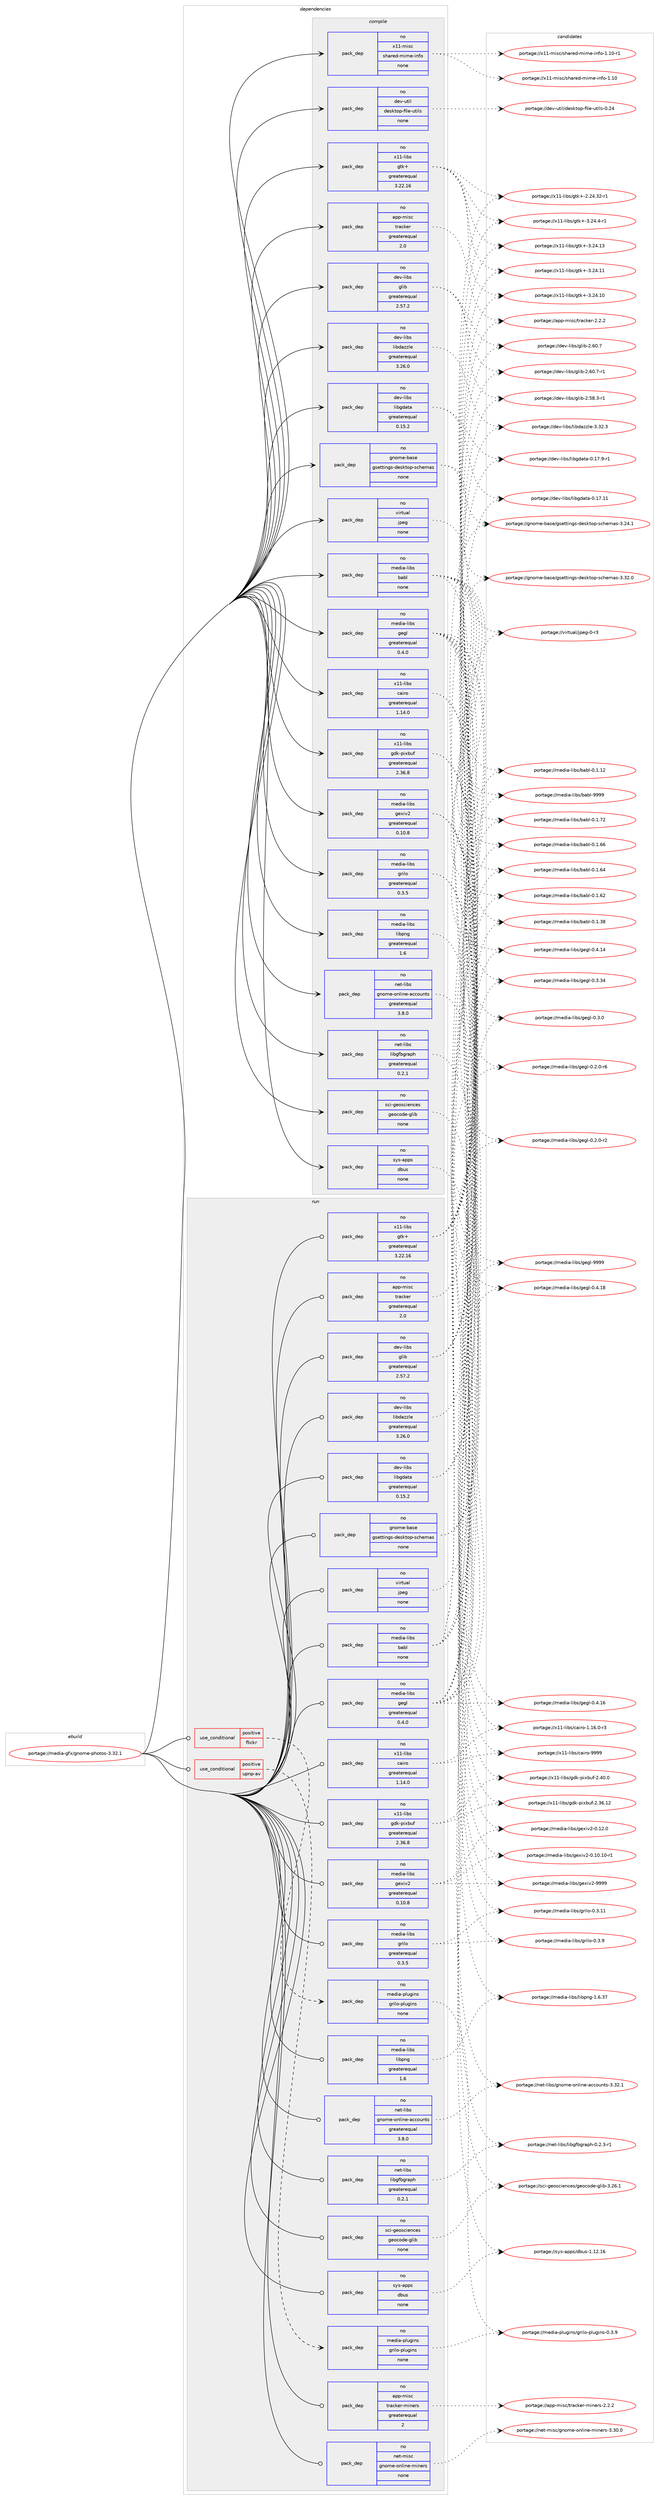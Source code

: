 digraph prolog {

# *************
# Graph options
# *************

newrank=true;
concentrate=true;
compound=true;
graph [rankdir=LR,fontname=Helvetica,fontsize=10,ranksep=1.5];#, ranksep=2.5, nodesep=0.2];
edge  [arrowhead=vee];
node  [fontname=Helvetica,fontsize=10];

# **********
# The ebuild
# **********

subgraph cluster_leftcol {
color=gray;
label=<<i>ebuild</i>>;
id [label="portage://media-gfx/gnome-photos-3.32.1", color=red, width=4, href="../media-gfx/gnome-photos-3.32.1.svg"];
}

# ****************
# The dependencies
# ****************

subgraph cluster_midcol {
color=gray;
label=<<i>dependencies</i>>;
subgraph cluster_compile {
fillcolor="#eeeeee";
style=filled;
label=<<i>compile</i>>;
subgraph pack168365 {
dependency222815 [label=<<TABLE BORDER="0" CELLBORDER="1" CELLSPACING="0" CELLPADDING="4" WIDTH="220"><TR><TD ROWSPAN="6" CELLPADDING="30">pack_dep</TD></TR><TR><TD WIDTH="110">no</TD></TR><TR><TD>app-misc</TD></TR><TR><TD>tracker</TD></TR><TR><TD>greaterequal</TD></TR><TR><TD>2.0</TD></TR></TABLE>>, shape=none, color=blue];
}
id:e -> dependency222815:w [weight=20,style="solid",arrowhead="vee"];
subgraph pack168366 {
dependency222816 [label=<<TABLE BORDER="0" CELLBORDER="1" CELLSPACING="0" CELLPADDING="4" WIDTH="220"><TR><TD ROWSPAN="6" CELLPADDING="30">pack_dep</TD></TR><TR><TD WIDTH="110">no</TD></TR><TR><TD>dev-libs</TD></TR><TR><TD>glib</TD></TR><TR><TD>greaterequal</TD></TR><TR><TD>2.57.2</TD></TR></TABLE>>, shape=none, color=blue];
}
id:e -> dependency222816:w [weight=20,style="solid",arrowhead="vee"];
subgraph pack168367 {
dependency222817 [label=<<TABLE BORDER="0" CELLBORDER="1" CELLSPACING="0" CELLPADDING="4" WIDTH="220"><TR><TD ROWSPAN="6" CELLPADDING="30">pack_dep</TD></TR><TR><TD WIDTH="110">no</TD></TR><TR><TD>dev-libs</TD></TR><TR><TD>libdazzle</TD></TR><TR><TD>greaterequal</TD></TR><TR><TD>3.26.0</TD></TR></TABLE>>, shape=none, color=blue];
}
id:e -> dependency222817:w [weight=20,style="solid",arrowhead="vee"];
subgraph pack168368 {
dependency222818 [label=<<TABLE BORDER="0" CELLBORDER="1" CELLSPACING="0" CELLPADDING="4" WIDTH="220"><TR><TD ROWSPAN="6" CELLPADDING="30">pack_dep</TD></TR><TR><TD WIDTH="110">no</TD></TR><TR><TD>dev-libs</TD></TR><TR><TD>libgdata</TD></TR><TR><TD>greaterequal</TD></TR><TR><TD>0.15.2</TD></TR></TABLE>>, shape=none, color=blue];
}
id:e -> dependency222818:w [weight=20,style="solid",arrowhead="vee"];
subgraph pack168369 {
dependency222819 [label=<<TABLE BORDER="0" CELLBORDER="1" CELLSPACING="0" CELLPADDING="4" WIDTH="220"><TR><TD ROWSPAN="6" CELLPADDING="30">pack_dep</TD></TR><TR><TD WIDTH="110">no</TD></TR><TR><TD>dev-util</TD></TR><TR><TD>desktop-file-utils</TD></TR><TR><TD>none</TD></TR><TR><TD></TD></TR></TABLE>>, shape=none, color=blue];
}
id:e -> dependency222819:w [weight=20,style="solid",arrowhead="vee"];
subgraph pack168370 {
dependency222820 [label=<<TABLE BORDER="0" CELLBORDER="1" CELLSPACING="0" CELLPADDING="4" WIDTH="220"><TR><TD ROWSPAN="6" CELLPADDING="30">pack_dep</TD></TR><TR><TD WIDTH="110">no</TD></TR><TR><TD>gnome-base</TD></TR><TR><TD>gsettings-desktop-schemas</TD></TR><TR><TD>none</TD></TR><TR><TD></TD></TR></TABLE>>, shape=none, color=blue];
}
id:e -> dependency222820:w [weight=20,style="solid",arrowhead="vee"];
subgraph pack168371 {
dependency222821 [label=<<TABLE BORDER="0" CELLBORDER="1" CELLSPACING="0" CELLPADDING="4" WIDTH="220"><TR><TD ROWSPAN="6" CELLPADDING="30">pack_dep</TD></TR><TR><TD WIDTH="110">no</TD></TR><TR><TD>media-libs</TD></TR><TR><TD>babl</TD></TR><TR><TD>none</TD></TR><TR><TD></TD></TR></TABLE>>, shape=none, color=blue];
}
id:e -> dependency222821:w [weight=20,style="solid",arrowhead="vee"];
subgraph pack168372 {
dependency222822 [label=<<TABLE BORDER="0" CELLBORDER="1" CELLSPACING="0" CELLPADDING="4" WIDTH="220"><TR><TD ROWSPAN="6" CELLPADDING="30">pack_dep</TD></TR><TR><TD WIDTH="110">no</TD></TR><TR><TD>media-libs</TD></TR><TR><TD>gegl</TD></TR><TR><TD>greaterequal</TD></TR><TR><TD>0.4.0</TD></TR></TABLE>>, shape=none, color=blue];
}
id:e -> dependency222822:w [weight=20,style="solid",arrowhead="vee"];
subgraph pack168373 {
dependency222823 [label=<<TABLE BORDER="0" CELLBORDER="1" CELLSPACING="0" CELLPADDING="4" WIDTH="220"><TR><TD ROWSPAN="6" CELLPADDING="30">pack_dep</TD></TR><TR><TD WIDTH="110">no</TD></TR><TR><TD>media-libs</TD></TR><TR><TD>gexiv2</TD></TR><TR><TD>greaterequal</TD></TR><TR><TD>0.10.8</TD></TR></TABLE>>, shape=none, color=blue];
}
id:e -> dependency222823:w [weight=20,style="solid",arrowhead="vee"];
subgraph pack168374 {
dependency222824 [label=<<TABLE BORDER="0" CELLBORDER="1" CELLSPACING="0" CELLPADDING="4" WIDTH="220"><TR><TD ROWSPAN="6" CELLPADDING="30">pack_dep</TD></TR><TR><TD WIDTH="110">no</TD></TR><TR><TD>media-libs</TD></TR><TR><TD>grilo</TD></TR><TR><TD>greaterequal</TD></TR><TR><TD>0.3.5</TD></TR></TABLE>>, shape=none, color=blue];
}
id:e -> dependency222824:w [weight=20,style="solid",arrowhead="vee"];
subgraph pack168375 {
dependency222825 [label=<<TABLE BORDER="0" CELLBORDER="1" CELLSPACING="0" CELLPADDING="4" WIDTH="220"><TR><TD ROWSPAN="6" CELLPADDING="30">pack_dep</TD></TR><TR><TD WIDTH="110">no</TD></TR><TR><TD>media-libs</TD></TR><TR><TD>libpng</TD></TR><TR><TD>greaterequal</TD></TR><TR><TD>1.6</TD></TR></TABLE>>, shape=none, color=blue];
}
id:e -> dependency222825:w [weight=20,style="solid",arrowhead="vee"];
subgraph pack168376 {
dependency222826 [label=<<TABLE BORDER="0" CELLBORDER="1" CELLSPACING="0" CELLPADDING="4" WIDTH="220"><TR><TD ROWSPAN="6" CELLPADDING="30">pack_dep</TD></TR><TR><TD WIDTH="110">no</TD></TR><TR><TD>net-libs</TD></TR><TR><TD>gnome-online-accounts</TD></TR><TR><TD>greaterequal</TD></TR><TR><TD>3.8.0</TD></TR></TABLE>>, shape=none, color=blue];
}
id:e -> dependency222826:w [weight=20,style="solid",arrowhead="vee"];
subgraph pack168377 {
dependency222827 [label=<<TABLE BORDER="0" CELLBORDER="1" CELLSPACING="0" CELLPADDING="4" WIDTH="220"><TR><TD ROWSPAN="6" CELLPADDING="30">pack_dep</TD></TR><TR><TD WIDTH="110">no</TD></TR><TR><TD>net-libs</TD></TR><TR><TD>libgfbgraph</TD></TR><TR><TD>greaterequal</TD></TR><TR><TD>0.2.1</TD></TR></TABLE>>, shape=none, color=blue];
}
id:e -> dependency222827:w [weight=20,style="solid",arrowhead="vee"];
subgraph pack168378 {
dependency222828 [label=<<TABLE BORDER="0" CELLBORDER="1" CELLSPACING="0" CELLPADDING="4" WIDTH="220"><TR><TD ROWSPAN="6" CELLPADDING="30">pack_dep</TD></TR><TR><TD WIDTH="110">no</TD></TR><TR><TD>sci-geosciences</TD></TR><TR><TD>geocode-glib</TD></TR><TR><TD>none</TD></TR><TR><TD></TD></TR></TABLE>>, shape=none, color=blue];
}
id:e -> dependency222828:w [weight=20,style="solid",arrowhead="vee"];
subgraph pack168379 {
dependency222829 [label=<<TABLE BORDER="0" CELLBORDER="1" CELLSPACING="0" CELLPADDING="4" WIDTH="220"><TR><TD ROWSPAN="6" CELLPADDING="30">pack_dep</TD></TR><TR><TD WIDTH="110">no</TD></TR><TR><TD>sys-apps</TD></TR><TR><TD>dbus</TD></TR><TR><TD>none</TD></TR><TR><TD></TD></TR></TABLE>>, shape=none, color=blue];
}
id:e -> dependency222829:w [weight=20,style="solid",arrowhead="vee"];
subgraph pack168380 {
dependency222830 [label=<<TABLE BORDER="0" CELLBORDER="1" CELLSPACING="0" CELLPADDING="4" WIDTH="220"><TR><TD ROWSPAN="6" CELLPADDING="30">pack_dep</TD></TR><TR><TD WIDTH="110">no</TD></TR><TR><TD>virtual</TD></TR><TR><TD>jpeg</TD></TR><TR><TD>none</TD></TR><TR><TD></TD></TR></TABLE>>, shape=none, color=blue];
}
id:e -> dependency222830:w [weight=20,style="solid",arrowhead="vee"];
subgraph pack168381 {
dependency222831 [label=<<TABLE BORDER="0" CELLBORDER="1" CELLSPACING="0" CELLPADDING="4" WIDTH="220"><TR><TD ROWSPAN="6" CELLPADDING="30">pack_dep</TD></TR><TR><TD WIDTH="110">no</TD></TR><TR><TD>x11-libs</TD></TR><TR><TD>cairo</TD></TR><TR><TD>greaterequal</TD></TR><TR><TD>1.14.0</TD></TR></TABLE>>, shape=none, color=blue];
}
id:e -> dependency222831:w [weight=20,style="solid",arrowhead="vee"];
subgraph pack168382 {
dependency222832 [label=<<TABLE BORDER="0" CELLBORDER="1" CELLSPACING="0" CELLPADDING="4" WIDTH="220"><TR><TD ROWSPAN="6" CELLPADDING="30">pack_dep</TD></TR><TR><TD WIDTH="110">no</TD></TR><TR><TD>x11-libs</TD></TR><TR><TD>gdk-pixbuf</TD></TR><TR><TD>greaterequal</TD></TR><TR><TD>2.36.8</TD></TR></TABLE>>, shape=none, color=blue];
}
id:e -> dependency222832:w [weight=20,style="solid",arrowhead="vee"];
subgraph pack168383 {
dependency222833 [label=<<TABLE BORDER="0" CELLBORDER="1" CELLSPACING="0" CELLPADDING="4" WIDTH="220"><TR><TD ROWSPAN="6" CELLPADDING="30">pack_dep</TD></TR><TR><TD WIDTH="110">no</TD></TR><TR><TD>x11-libs</TD></TR><TR><TD>gtk+</TD></TR><TR><TD>greaterequal</TD></TR><TR><TD>3.22.16</TD></TR></TABLE>>, shape=none, color=blue];
}
id:e -> dependency222833:w [weight=20,style="solid",arrowhead="vee"];
subgraph pack168384 {
dependency222834 [label=<<TABLE BORDER="0" CELLBORDER="1" CELLSPACING="0" CELLPADDING="4" WIDTH="220"><TR><TD ROWSPAN="6" CELLPADDING="30">pack_dep</TD></TR><TR><TD WIDTH="110">no</TD></TR><TR><TD>x11-misc</TD></TR><TR><TD>shared-mime-info</TD></TR><TR><TD>none</TD></TR><TR><TD></TD></TR></TABLE>>, shape=none, color=blue];
}
id:e -> dependency222834:w [weight=20,style="solid",arrowhead="vee"];
}
subgraph cluster_compileandrun {
fillcolor="#eeeeee";
style=filled;
label=<<i>compile and run</i>>;
}
subgraph cluster_run {
fillcolor="#eeeeee";
style=filled;
label=<<i>run</i>>;
subgraph cond51037 {
dependency222835 [label=<<TABLE BORDER="0" CELLBORDER="1" CELLSPACING="0" CELLPADDING="4"><TR><TD ROWSPAN="3" CELLPADDING="10">use_conditional</TD></TR><TR><TD>positive</TD></TR><TR><TD>flickr</TD></TR></TABLE>>, shape=none, color=red];
subgraph pack168385 {
dependency222836 [label=<<TABLE BORDER="0" CELLBORDER="1" CELLSPACING="0" CELLPADDING="4" WIDTH="220"><TR><TD ROWSPAN="6" CELLPADDING="30">pack_dep</TD></TR><TR><TD WIDTH="110">no</TD></TR><TR><TD>media-plugins</TD></TR><TR><TD>grilo-plugins</TD></TR><TR><TD>none</TD></TR><TR><TD></TD></TR></TABLE>>, shape=none, color=blue];
}
dependency222835:e -> dependency222836:w [weight=20,style="dashed",arrowhead="vee"];
}
id:e -> dependency222835:w [weight=20,style="solid",arrowhead="odot"];
subgraph cond51038 {
dependency222837 [label=<<TABLE BORDER="0" CELLBORDER="1" CELLSPACING="0" CELLPADDING="4"><TR><TD ROWSPAN="3" CELLPADDING="10">use_conditional</TD></TR><TR><TD>positive</TD></TR><TR><TD>upnp-av</TD></TR></TABLE>>, shape=none, color=red];
subgraph pack168386 {
dependency222838 [label=<<TABLE BORDER="0" CELLBORDER="1" CELLSPACING="0" CELLPADDING="4" WIDTH="220"><TR><TD ROWSPAN="6" CELLPADDING="30">pack_dep</TD></TR><TR><TD WIDTH="110">no</TD></TR><TR><TD>media-plugins</TD></TR><TR><TD>grilo-plugins</TD></TR><TR><TD>none</TD></TR><TR><TD></TD></TR></TABLE>>, shape=none, color=blue];
}
dependency222837:e -> dependency222838:w [weight=20,style="dashed",arrowhead="vee"];
}
id:e -> dependency222837:w [weight=20,style="solid",arrowhead="odot"];
subgraph pack168387 {
dependency222839 [label=<<TABLE BORDER="0" CELLBORDER="1" CELLSPACING="0" CELLPADDING="4" WIDTH="220"><TR><TD ROWSPAN="6" CELLPADDING="30">pack_dep</TD></TR><TR><TD WIDTH="110">no</TD></TR><TR><TD>app-misc</TD></TR><TR><TD>tracker</TD></TR><TR><TD>greaterequal</TD></TR><TR><TD>2.0</TD></TR></TABLE>>, shape=none, color=blue];
}
id:e -> dependency222839:w [weight=20,style="solid",arrowhead="odot"];
subgraph pack168388 {
dependency222840 [label=<<TABLE BORDER="0" CELLBORDER="1" CELLSPACING="0" CELLPADDING="4" WIDTH="220"><TR><TD ROWSPAN="6" CELLPADDING="30">pack_dep</TD></TR><TR><TD WIDTH="110">no</TD></TR><TR><TD>app-misc</TD></TR><TR><TD>tracker-miners</TD></TR><TR><TD>greaterequal</TD></TR><TR><TD>2</TD></TR></TABLE>>, shape=none, color=blue];
}
id:e -> dependency222840:w [weight=20,style="solid",arrowhead="odot"];
subgraph pack168389 {
dependency222841 [label=<<TABLE BORDER="0" CELLBORDER="1" CELLSPACING="0" CELLPADDING="4" WIDTH="220"><TR><TD ROWSPAN="6" CELLPADDING="30">pack_dep</TD></TR><TR><TD WIDTH="110">no</TD></TR><TR><TD>dev-libs</TD></TR><TR><TD>glib</TD></TR><TR><TD>greaterequal</TD></TR><TR><TD>2.57.2</TD></TR></TABLE>>, shape=none, color=blue];
}
id:e -> dependency222841:w [weight=20,style="solid",arrowhead="odot"];
subgraph pack168390 {
dependency222842 [label=<<TABLE BORDER="0" CELLBORDER="1" CELLSPACING="0" CELLPADDING="4" WIDTH="220"><TR><TD ROWSPAN="6" CELLPADDING="30">pack_dep</TD></TR><TR><TD WIDTH="110">no</TD></TR><TR><TD>dev-libs</TD></TR><TR><TD>libdazzle</TD></TR><TR><TD>greaterequal</TD></TR><TR><TD>3.26.0</TD></TR></TABLE>>, shape=none, color=blue];
}
id:e -> dependency222842:w [weight=20,style="solid",arrowhead="odot"];
subgraph pack168391 {
dependency222843 [label=<<TABLE BORDER="0" CELLBORDER="1" CELLSPACING="0" CELLPADDING="4" WIDTH="220"><TR><TD ROWSPAN="6" CELLPADDING="30">pack_dep</TD></TR><TR><TD WIDTH="110">no</TD></TR><TR><TD>dev-libs</TD></TR><TR><TD>libgdata</TD></TR><TR><TD>greaterequal</TD></TR><TR><TD>0.15.2</TD></TR></TABLE>>, shape=none, color=blue];
}
id:e -> dependency222843:w [weight=20,style="solid",arrowhead="odot"];
subgraph pack168392 {
dependency222844 [label=<<TABLE BORDER="0" CELLBORDER="1" CELLSPACING="0" CELLPADDING="4" WIDTH="220"><TR><TD ROWSPAN="6" CELLPADDING="30">pack_dep</TD></TR><TR><TD WIDTH="110">no</TD></TR><TR><TD>gnome-base</TD></TR><TR><TD>gsettings-desktop-schemas</TD></TR><TR><TD>none</TD></TR><TR><TD></TD></TR></TABLE>>, shape=none, color=blue];
}
id:e -> dependency222844:w [weight=20,style="solid",arrowhead="odot"];
subgraph pack168393 {
dependency222845 [label=<<TABLE BORDER="0" CELLBORDER="1" CELLSPACING="0" CELLPADDING="4" WIDTH="220"><TR><TD ROWSPAN="6" CELLPADDING="30">pack_dep</TD></TR><TR><TD WIDTH="110">no</TD></TR><TR><TD>media-libs</TD></TR><TR><TD>babl</TD></TR><TR><TD>none</TD></TR><TR><TD></TD></TR></TABLE>>, shape=none, color=blue];
}
id:e -> dependency222845:w [weight=20,style="solid",arrowhead="odot"];
subgraph pack168394 {
dependency222846 [label=<<TABLE BORDER="0" CELLBORDER="1" CELLSPACING="0" CELLPADDING="4" WIDTH="220"><TR><TD ROWSPAN="6" CELLPADDING="30">pack_dep</TD></TR><TR><TD WIDTH="110">no</TD></TR><TR><TD>media-libs</TD></TR><TR><TD>gegl</TD></TR><TR><TD>greaterequal</TD></TR><TR><TD>0.4.0</TD></TR></TABLE>>, shape=none, color=blue];
}
id:e -> dependency222846:w [weight=20,style="solid",arrowhead="odot"];
subgraph pack168395 {
dependency222847 [label=<<TABLE BORDER="0" CELLBORDER="1" CELLSPACING="0" CELLPADDING="4" WIDTH="220"><TR><TD ROWSPAN="6" CELLPADDING="30">pack_dep</TD></TR><TR><TD WIDTH="110">no</TD></TR><TR><TD>media-libs</TD></TR><TR><TD>gexiv2</TD></TR><TR><TD>greaterequal</TD></TR><TR><TD>0.10.8</TD></TR></TABLE>>, shape=none, color=blue];
}
id:e -> dependency222847:w [weight=20,style="solid",arrowhead="odot"];
subgraph pack168396 {
dependency222848 [label=<<TABLE BORDER="0" CELLBORDER="1" CELLSPACING="0" CELLPADDING="4" WIDTH="220"><TR><TD ROWSPAN="6" CELLPADDING="30">pack_dep</TD></TR><TR><TD WIDTH="110">no</TD></TR><TR><TD>media-libs</TD></TR><TR><TD>grilo</TD></TR><TR><TD>greaterequal</TD></TR><TR><TD>0.3.5</TD></TR></TABLE>>, shape=none, color=blue];
}
id:e -> dependency222848:w [weight=20,style="solid",arrowhead="odot"];
subgraph pack168397 {
dependency222849 [label=<<TABLE BORDER="0" CELLBORDER="1" CELLSPACING="0" CELLPADDING="4" WIDTH="220"><TR><TD ROWSPAN="6" CELLPADDING="30">pack_dep</TD></TR><TR><TD WIDTH="110">no</TD></TR><TR><TD>media-libs</TD></TR><TR><TD>libpng</TD></TR><TR><TD>greaterequal</TD></TR><TR><TD>1.6</TD></TR></TABLE>>, shape=none, color=blue];
}
id:e -> dependency222849:w [weight=20,style="solid",arrowhead="odot"];
subgraph pack168398 {
dependency222850 [label=<<TABLE BORDER="0" CELLBORDER="1" CELLSPACING="0" CELLPADDING="4" WIDTH="220"><TR><TD ROWSPAN="6" CELLPADDING="30">pack_dep</TD></TR><TR><TD WIDTH="110">no</TD></TR><TR><TD>net-libs</TD></TR><TR><TD>gnome-online-accounts</TD></TR><TR><TD>greaterequal</TD></TR><TR><TD>3.8.0</TD></TR></TABLE>>, shape=none, color=blue];
}
id:e -> dependency222850:w [weight=20,style="solid",arrowhead="odot"];
subgraph pack168399 {
dependency222851 [label=<<TABLE BORDER="0" CELLBORDER="1" CELLSPACING="0" CELLPADDING="4" WIDTH="220"><TR><TD ROWSPAN="6" CELLPADDING="30">pack_dep</TD></TR><TR><TD WIDTH="110">no</TD></TR><TR><TD>net-libs</TD></TR><TR><TD>libgfbgraph</TD></TR><TR><TD>greaterequal</TD></TR><TR><TD>0.2.1</TD></TR></TABLE>>, shape=none, color=blue];
}
id:e -> dependency222851:w [weight=20,style="solid",arrowhead="odot"];
subgraph pack168400 {
dependency222852 [label=<<TABLE BORDER="0" CELLBORDER="1" CELLSPACING="0" CELLPADDING="4" WIDTH="220"><TR><TD ROWSPAN="6" CELLPADDING="30">pack_dep</TD></TR><TR><TD WIDTH="110">no</TD></TR><TR><TD>net-misc</TD></TR><TR><TD>gnome-online-miners</TD></TR><TR><TD>none</TD></TR><TR><TD></TD></TR></TABLE>>, shape=none, color=blue];
}
id:e -> dependency222852:w [weight=20,style="solid",arrowhead="odot"];
subgraph pack168401 {
dependency222853 [label=<<TABLE BORDER="0" CELLBORDER="1" CELLSPACING="0" CELLPADDING="4" WIDTH="220"><TR><TD ROWSPAN="6" CELLPADDING="30">pack_dep</TD></TR><TR><TD WIDTH="110">no</TD></TR><TR><TD>sci-geosciences</TD></TR><TR><TD>geocode-glib</TD></TR><TR><TD>none</TD></TR><TR><TD></TD></TR></TABLE>>, shape=none, color=blue];
}
id:e -> dependency222853:w [weight=20,style="solid",arrowhead="odot"];
subgraph pack168402 {
dependency222854 [label=<<TABLE BORDER="0" CELLBORDER="1" CELLSPACING="0" CELLPADDING="4" WIDTH="220"><TR><TD ROWSPAN="6" CELLPADDING="30">pack_dep</TD></TR><TR><TD WIDTH="110">no</TD></TR><TR><TD>sys-apps</TD></TR><TR><TD>dbus</TD></TR><TR><TD>none</TD></TR><TR><TD></TD></TR></TABLE>>, shape=none, color=blue];
}
id:e -> dependency222854:w [weight=20,style="solid",arrowhead="odot"];
subgraph pack168403 {
dependency222855 [label=<<TABLE BORDER="0" CELLBORDER="1" CELLSPACING="0" CELLPADDING="4" WIDTH="220"><TR><TD ROWSPAN="6" CELLPADDING="30">pack_dep</TD></TR><TR><TD WIDTH="110">no</TD></TR><TR><TD>virtual</TD></TR><TR><TD>jpeg</TD></TR><TR><TD>none</TD></TR><TR><TD></TD></TR></TABLE>>, shape=none, color=blue];
}
id:e -> dependency222855:w [weight=20,style="solid",arrowhead="odot"];
subgraph pack168404 {
dependency222856 [label=<<TABLE BORDER="0" CELLBORDER="1" CELLSPACING="0" CELLPADDING="4" WIDTH="220"><TR><TD ROWSPAN="6" CELLPADDING="30">pack_dep</TD></TR><TR><TD WIDTH="110">no</TD></TR><TR><TD>x11-libs</TD></TR><TR><TD>cairo</TD></TR><TR><TD>greaterequal</TD></TR><TR><TD>1.14.0</TD></TR></TABLE>>, shape=none, color=blue];
}
id:e -> dependency222856:w [weight=20,style="solid",arrowhead="odot"];
subgraph pack168405 {
dependency222857 [label=<<TABLE BORDER="0" CELLBORDER="1" CELLSPACING="0" CELLPADDING="4" WIDTH="220"><TR><TD ROWSPAN="6" CELLPADDING="30">pack_dep</TD></TR><TR><TD WIDTH="110">no</TD></TR><TR><TD>x11-libs</TD></TR><TR><TD>gdk-pixbuf</TD></TR><TR><TD>greaterequal</TD></TR><TR><TD>2.36.8</TD></TR></TABLE>>, shape=none, color=blue];
}
id:e -> dependency222857:w [weight=20,style="solid",arrowhead="odot"];
subgraph pack168406 {
dependency222858 [label=<<TABLE BORDER="0" CELLBORDER="1" CELLSPACING="0" CELLPADDING="4" WIDTH="220"><TR><TD ROWSPAN="6" CELLPADDING="30">pack_dep</TD></TR><TR><TD WIDTH="110">no</TD></TR><TR><TD>x11-libs</TD></TR><TR><TD>gtk+</TD></TR><TR><TD>greaterequal</TD></TR><TR><TD>3.22.16</TD></TR></TABLE>>, shape=none, color=blue];
}
id:e -> dependency222858:w [weight=20,style="solid",arrowhead="odot"];
}
}

# **************
# The candidates
# **************

subgraph cluster_choices {
rank=same;
color=gray;
label=<<i>candidates</i>>;

subgraph choice168365 {
color=black;
nodesep=1;
choice971121124510910511599471161149799107101114455046504650 [label="portage://app-misc/tracker-2.2.2", color=red, width=4,href="../app-misc/tracker-2.2.2.svg"];
dependency222815:e -> choice971121124510910511599471161149799107101114455046504650:w [style=dotted,weight="100"];
}
subgraph choice168366 {
color=black;
nodesep=1;
choice10010111845108105981154710310810598455046544846554511449 [label="portage://dev-libs/glib-2.60.7-r1", color=red, width=4,href="../dev-libs/glib-2.60.7-r1.svg"];
choice1001011184510810598115471031081059845504654484655 [label="portage://dev-libs/glib-2.60.7", color=red, width=4,href="../dev-libs/glib-2.60.7.svg"];
choice10010111845108105981154710310810598455046535646514511449 [label="portage://dev-libs/glib-2.58.3-r1", color=red, width=4,href="../dev-libs/glib-2.58.3-r1.svg"];
dependency222816:e -> choice10010111845108105981154710310810598455046544846554511449:w [style=dotted,weight="100"];
dependency222816:e -> choice1001011184510810598115471031081059845504654484655:w [style=dotted,weight="100"];
dependency222816:e -> choice10010111845108105981154710310810598455046535646514511449:w [style=dotted,weight="100"];
}
subgraph choice168367 {
color=black;
nodesep=1;
choice100101118451081059811547108105981009712212210810145514651504651 [label="portage://dev-libs/libdazzle-3.32.3", color=red, width=4,href="../dev-libs/libdazzle-3.32.3.svg"];
dependency222817:e -> choice100101118451081059811547108105981009712212210810145514651504651:w [style=dotted,weight="100"];
}
subgraph choice168368 {
color=black;
nodesep=1;
choice100101118451081059811547108105981031009711697454846495546574511449 [label="portage://dev-libs/libgdata-0.17.9-r1", color=red, width=4,href="../dev-libs/libgdata-0.17.9-r1.svg"];
choice1001011184510810598115471081059810310097116974548464955464949 [label="portage://dev-libs/libgdata-0.17.11", color=red, width=4,href="../dev-libs/libgdata-0.17.11.svg"];
dependency222818:e -> choice100101118451081059811547108105981031009711697454846495546574511449:w [style=dotted,weight="100"];
dependency222818:e -> choice1001011184510810598115471081059810310097116974548464955464949:w [style=dotted,weight="100"];
}
subgraph choice168369 {
color=black;
nodesep=1;
choice100101118451171161051084710010111510711611111245102105108101451171161051081154548465052 [label="portage://dev-util/desktop-file-utils-0.24", color=red, width=4,href="../dev-util/desktop-file-utils-0.24.svg"];
dependency222819:e -> choice100101118451171161051084710010111510711611111245102105108101451171161051081154548465052:w [style=dotted,weight="100"];
}
subgraph choice168370 {
color=black;
nodesep=1;
choice103110111109101459897115101471031151011161161051101031154510010111510711611111245115991041011099711545514651504648 [label="portage://gnome-base/gsettings-desktop-schemas-3.32.0", color=red, width=4,href="../gnome-base/gsettings-desktop-schemas-3.32.0.svg"];
choice103110111109101459897115101471031151011161161051101031154510010111510711611111245115991041011099711545514650524649 [label="portage://gnome-base/gsettings-desktop-schemas-3.24.1", color=red, width=4,href="../gnome-base/gsettings-desktop-schemas-3.24.1.svg"];
dependency222820:e -> choice103110111109101459897115101471031151011161161051101031154510010111510711611111245115991041011099711545514651504648:w [style=dotted,weight="100"];
dependency222820:e -> choice103110111109101459897115101471031151011161161051101031154510010111510711611111245115991041011099711545514650524649:w [style=dotted,weight="100"];
}
subgraph choice168371 {
color=black;
nodesep=1;
choice109101100105974510810598115479897981084557575757 [label="portage://media-libs/babl-9999", color=red, width=4,href="../media-libs/babl-9999.svg"];
choice1091011001059745108105981154798979810845484649465550 [label="portage://media-libs/babl-0.1.72", color=red, width=4,href="../media-libs/babl-0.1.72.svg"];
choice1091011001059745108105981154798979810845484649465454 [label="portage://media-libs/babl-0.1.66", color=red, width=4,href="../media-libs/babl-0.1.66.svg"];
choice1091011001059745108105981154798979810845484649465452 [label="portage://media-libs/babl-0.1.64", color=red, width=4,href="../media-libs/babl-0.1.64.svg"];
choice1091011001059745108105981154798979810845484649465450 [label="portage://media-libs/babl-0.1.62", color=red, width=4,href="../media-libs/babl-0.1.62.svg"];
choice1091011001059745108105981154798979810845484649465156 [label="portage://media-libs/babl-0.1.38", color=red, width=4,href="../media-libs/babl-0.1.38.svg"];
choice1091011001059745108105981154798979810845484649464950 [label="portage://media-libs/babl-0.1.12", color=red, width=4,href="../media-libs/babl-0.1.12.svg"];
dependency222821:e -> choice109101100105974510810598115479897981084557575757:w [style=dotted,weight="100"];
dependency222821:e -> choice1091011001059745108105981154798979810845484649465550:w [style=dotted,weight="100"];
dependency222821:e -> choice1091011001059745108105981154798979810845484649465454:w [style=dotted,weight="100"];
dependency222821:e -> choice1091011001059745108105981154798979810845484649465452:w [style=dotted,weight="100"];
dependency222821:e -> choice1091011001059745108105981154798979810845484649465450:w [style=dotted,weight="100"];
dependency222821:e -> choice1091011001059745108105981154798979810845484649465156:w [style=dotted,weight="100"];
dependency222821:e -> choice1091011001059745108105981154798979810845484649464950:w [style=dotted,weight="100"];
}
subgraph choice168372 {
color=black;
nodesep=1;
choice109101100105974510810598115471031011031084557575757 [label="portage://media-libs/gegl-9999", color=red, width=4,href="../media-libs/gegl-9999.svg"];
choice1091011001059745108105981154710310110310845484652464956 [label="portage://media-libs/gegl-0.4.18", color=red, width=4,href="../media-libs/gegl-0.4.18.svg"];
choice1091011001059745108105981154710310110310845484652464954 [label="portage://media-libs/gegl-0.4.16", color=red, width=4,href="../media-libs/gegl-0.4.16.svg"];
choice1091011001059745108105981154710310110310845484652464952 [label="portage://media-libs/gegl-0.4.14", color=red, width=4,href="../media-libs/gegl-0.4.14.svg"];
choice1091011001059745108105981154710310110310845484651465152 [label="portage://media-libs/gegl-0.3.34", color=red, width=4,href="../media-libs/gegl-0.3.34.svg"];
choice10910110010597451081059811547103101103108454846514648 [label="portage://media-libs/gegl-0.3.0", color=red, width=4,href="../media-libs/gegl-0.3.0.svg"];
choice109101100105974510810598115471031011031084548465046484511454 [label="portage://media-libs/gegl-0.2.0-r6", color=red, width=4,href="../media-libs/gegl-0.2.0-r6.svg"];
choice109101100105974510810598115471031011031084548465046484511450 [label="portage://media-libs/gegl-0.2.0-r2", color=red, width=4,href="../media-libs/gegl-0.2.0-r2.svg"];
dependency222822:e -> choice109101100105974510810598115471031011031084557575757:w [style=dotted,weight="100"];
dependency222822:e -> choice1091011001059745108105981154710310110310845484652464956:w [style=dotted,weight="100"];
dependency222822:e -> choice1091011001059745108105981154710310110310845484652464954:w [style=dotted,weight="100"];
dependency222822:e -> choice1091011001059745108105981154710310110310845484652464952:w [style=dotted,weight="100"];
dependency222822:e -> choice1091011001059745108105981154710310110310845484651465152:w [style=dotted,weight="100"];
dependency222822:e -> choice10910110010597451081059811547103101103108454846514648:w [style=dotted,weight="100"];
dependency222822:e -> choice109101100105974510810598115471031011031084548465046484511454:w [style=dotted,weight="100"];
dependency222822:e -> choice109101100105974510810598115471031011031084548465046484511450:w [style=dotted,weight="100"];
}
subgraph choice168373 {
color=black;
nodesep=1;
choice10910110010597451081059811547103101120105118504557575757 [label="portage://media-libs/gexiv2-9999", color=red, width=4,href="../media-libs/gexiv2-9999.svg"];
choice109101100105974510810598115471031011201051185045484649504648 [label="portage://media-libs/gexiv2-0.12.0", color=red, width=4,href="../media-libs/gexiv2-0.12.0.svg"];
choice109101100105974510810598115471031011201051185045484649484649484511449 [label="portage://media-libs/gexiv2-0.10.10-r1", color=red, width=4,href="../media-libs/gexiv2-0.10.10-r1.svg"];
dependency222823:e -> choice10910110010597451081059811547103101120105118504557575757:w [style=dotted,weight="100"];
dependency222823:e -> choice109101100105974510810598115471031011201051185045484649504648:w [style=dotted,weight="100"];
dependency222823:e -> choice109101100105974510810598115471031011201051185045484649484649484511449:w [style=dotted,weight="100"];
}
subgraph choice168374 {
color=black;
nodesep=1;
choice10910110010597451081059811547103114105108111454846514657 [label="portage://media-libs/grilo-0.3.9", color=red, width=4,href="../media-libs/grilo-0.3.9.svg"];
choice1091011001059745108105981154710311410510811145484651464949 [label="portage://media-libs/grilo-0.3.11", color=red, width=4,href="../media-libs/grilo-0.3.11.svg"];
dependency222824:e -> choice10910110010597451081059811547103114105108111454846514657:w [style=dotted,weight="100"];
dependency222824:e -> choice1091011001059745108105981154710311410510811145484651464949:w [style=dotted,weight="100"];
}
subgraph choice168375 {
color=black;
nodesep=1;
choice109101100105974510810598115471081059811211010345494654465155 [label="portage://media-libs/libpng-1.6.37", color=red, width=4,href="../media-libs/libpng-1.6.37.svg"];
dependency222825:e -> choice109101100105974510810598115471081059811211010345494654465155:w [style=dotted,weight="100"];
}
subgraph choice168376 {
color=black;
nodesep=1;
choice110101116451081059811547103110111109101451111101081051101014597999911111711011611545514651504649 [label="portage://net-libs/gnome-online-accounts-3.32.1", color=red, width=4,href="../net-libs/gnome-online-accounts-3.32.1.svg"];
dependency222826:e -> choice110101116451081059811547103110111109101451111101081051101014597999911111711011611545514651504649:w [style=dotted,weight="100"];
}
subgraph choice168377 {
color=black;
nodesep=1;
choice1101011164510810598115471081059810310298103114971121044548465046514511449 [label="portage://net-libs/libgfbgraph-0.2.3-r1", color=red, width=4,href="../net-libs/libgfbgraph-0.2.3-r1.svg"];
dependency222827:e -> choice1101011164510810598115471081059810310298103114971121044548465046514511449:w [style=dotted,weight="100"];
}
subgraph choice168378 {
color=black;
nodesep=1;
choice115991054510310111111599105101110991011154710310111199111100101451031081059845514650544649 [label="portage://sci-geosciences/geocode-glib-3.26.1", color=red, width=4,href="../sci-geosciences/geocode-glib-3.26.1.svg"];
dependency222828:e -> choice115991054510310111111599105101110991011154710310111199111100101451031081059845514650544649:w [style=dotted,weight="100"];
}
subgraph choice168379 {
color=black;
nodesep=1;
choice115121115459711211211547100981171154549464950464954 [label="portage://sys-apps/dbus-1.12.16", color=red, width=4,href="../sys-apps/dbus-1.12.16.svg"];
dependency222829:e -> choice115121115459711211211547100981171154549464950464954:w [style=dotted,weight="100"];
}
subgraph choice168380 {
color=black;
nodesep=1;
choice118105114116117971084710611210110345484511451 [label="portage://virtual/jpeg-0-r3", color=red, width=4,href="../virtual/jpeg-0-r3.svg"];
dependency222830:e -> choice118105114116117971084710611210110345484511451:w [style=dotted,weight="100"];
}
subgraph choice168381 {
color=black;
nodesep=1;
choice120494945108105981154799971051141114557575757 [label="portage://x11-libs/cairo-9999", color=red, width=4,href="../x11-libs/cairo-9999.svg"];
choice12049494510810598115479997105114111454946495446484511451 [label="portage://x11-libs/cairo-1.16.0-r3", color=red, width=4,href="../x11-libs/cairo-1.16.0-r3.svg"];
dependency222831:e -> choice120494945108105981154799971051141114557575757:w [style=dotted,weight="100"];
dependency222831:e -> choice12049494510810598115479997105114111454946495446484511451:w [style=dotted,weight="100"];
}
subgraph choice168382 {
color=black;
nodesep=1;
choice1204949451081059811547103100107451121051209811710245504652484648 [label="portage://x11-libs/gdk-pixbuf-2.40.0", color=red, width=4,href="../x11-libs/gdk-pixbuf-2.40.0.svg"];
choice120494945108105981154710310010745112105120981171024550465154464950 [label="portage://x11-libs/gdk-pixbuf-2.36.12", color=red, width=4,href="../x11-libs/gdk-pixbuf-2.36.12.svg"];
dependency222832:e -> choice1204949451081059811547103100107451121051209811710245504652484648:w [style=dotted,weight="100"];
dependency222832:e -> choice120494945108105981154710310010745112105120981171024550465154464950:w [style=dotted,weight="100"];
}
subgraph choice168383 {
color=black;
nodesep=1;
choice120494945108105981154710311610743455146505246524511449 [label="portage://x11-libs/gtk+-3.24.4-r1", color=red, width=4,href="../x11-libs/gtk+-3.24.4-r1.svg"];
choice1204949451081059811547103116107434551465052464951 [label="portage://x11-libs/gtk+-3.24.13", color=red, width=4,href="../x11-libs/gtk+-3.24.13.svg"];
choice1204949451081059811547103116107434551465052464949 [label="portage://x11-libs/gtk+-3.24.11", color=red, width=4,href="../x11-libs/gtk+-3.24.11.svg"];
choice1204949451081059811547103116107434551465052464948 [label="portage://x11-libs/gtk+-3.24.10", color=red, width=4,href="../x11-libs/gtk+-3.24.10.svg"];
choice12049494510810598115471031161074345504650524651504511449 [label="portage://x11-libs/gtk+-2.24.32-r1", color=red, width=4,href="../x11-libs/gtk+-2.24.32-r1.svg"];
dependency222833:e -> choice120494945108105981154710311610743455146505246524511449:w [style=dotted,weight="100"];
dependency222833:e -> choice1204949451081059811547103116107434551465052464951:w [style=dotted,weight="100"];
dependency222833:e -> choice1204949451081059811547103116107434551465052464949:w [style=dotted,weight="100"];
dependency222833:e -> choice1204949451081059811547103116107434551465052464948:w [style=dotted,weight="100"];
dependency222833:e -> choice12049494510810598115471031161074345504650524651504511449:w [style=dotted,weight="100"];
}
subgraph choice168384 {
color=black;
nodesep=1;
choice120494945109105115994711510497114101100451091051091014510511010211145494649484511449 [label="portage://x11-misc/shared-mime-info-1.10-r1", color=red, width=4,href="../x11-misc/shared-mime-info-1.10-r1.svg"];
choice12049494510910511599471151049711410110045109105109101451051101021114549464948 [label="portage://x11-misc/shared-mime-info-1.10", color=red, width=4,href="../x11-misc/shared-mime-info-1.10.svg"];
dependency222834:e -> choice120494945109105115994711510497114101100451091051091014510511010211145494649484511449:w [style=dotted,weight="100"];
dependency222834:e -> choice12049494510910511599471151049711410110045109105109101451051101021114549464948:w [style=dotted,weight="100"];
}
subgraph choice168385 {
color=black;
nodesep=1;
choice10910110010597451121081171031051101154710311410510811145112108117103105110115454846514657 [label="portage://media-plugins/grilo-plugins-0.3.9", color=red, width=4,href="../media-plugins/grilo-plugins-0.3.9.svg"];
dependency222836:e -> choice10910110010597451121081171031051101154710311410510811145112108117103105110115454846514657:w [style=dotted,weight="100"];
}
subgraph choice168386 {
color=black;
nodesep=1;
choice10910110010597451121081171031051101154710311410510811145112108117103105110115454846514657 [label="portage://media-plugins/grilo-plugins-0.3.9", color=red, width=4,href="../media-plugins/grilo-plugins-0.3.9.svg"];
dependency222838:e -> choice10910110010597451121081171031051101154710311410510811145112108117103105110115454846514657:w [style=dotted,weight="100"];
}
subgraph choice168387 {
color=black;
nodesep=1;
choice971121124510910511599471161149799107101114455046504650 [label="portage://app-misc/tracker-2.2.2", color=red, width=4,href="../app-misc/tracker-2.2.2.svg"];
dependency222839:e -> choice971121124510910511599471161149799107101114455046504650:w [style=dotted,weight="100"];
}
subgraph choice168388 {
color=black;
nodesep=1;
choice97112112451091051159947116114979910710111445109105110101114115455046504650 [label="portage://app-misc/tracker-miners-2.2.2", color=red, width=4,href="../app-misc/tracker-miners-2.2.2.svg"];
dependency222840:e -> choice97112112451091051159947116114979910710111445109105110101114115455046504650:w [style=dotted,weight="100"];
}
subgraph choice168389 {
color=black;
nodesep=1;
choice10010111845108105981154710310810598455046544846554511449 [label="portage://dev-libs/glib-2.60.7-r1", color=red, width=4,href="../dev-libs/glib-2.60.7-r1.svg"];
choice1001011184510810598115471031081059845504654484655 [label="portage://dev-libs/glib-2.60.7", color=red, width=4,href="../dev-libs/glib-2.60.7.svg"];
choice10010111845108105981154710310810598455046535646514511449 [label="portage://dev-libs/glib-2.58.3-r1", color=red, width=4,href="../dev-libs/glib-2.58.3-r1.svg"];
dependency222841:e -> choice10010111845108105981154710310810598455046544846554511449:w [style=dotted,weight="100"];
dependency222841:e -> choice1001011184510810598115471031081059845504654484655:w [style=dotted,weight="100"];
dependency222841:e -> choice10010111845108105981154710310810598455046535646514511449:w [style=dotted,weight="100"];
}
subgraph choice168390 {
color=black;
nodesep=1;
choice100101118451081059811547108105981009712212210810145514651504651 [label="portage://dev-libs/libdazzle-3.32.3", color=red, width=4,href="../dev-libs/libdazzle-3.32.3.svg"];
dependency222842:e -> choice100101118451081059811547108105981009712212210810145514651504651:w [style=dotted,weight="100"];
}
subgraph choice168391 {
color=black;
nodesep=1;
choice100101118451081059811547108105981031009711697454846495546574511449 [label="portage://dev-libs/libgdata-0.17.9-r1", color=red, width=4,href="../dev-libs/libgdata-0.17.9-r1.svg"];
choice1001011184510810598115471081059810310097116974548464955464949 [label="portage://dev-libs/libgdata-0.17.11", color=red, width=4,href="../dev-libs/libgdata-0.17.11.svg"];
dependency222843:e -> choice100101118451081059811547108105981031009711697454846495546574511449:w [style=dotted,weight="100"];
dependency222843:e -> choice1001011184510810598115471081059810310097116974548464955464949:w [style=dotted,weight="100"];
}
subgraph choice168392 {
color=black;
nodesep=1;
choice103110111109101459897115101471031151011161161051101031154510010111510711611111245115991041011099711545514651504648 [label="portage://gnome-base/gsettings-desktop-schemas-3.32.0", color=red, width=4,href="../gnome-base/gsettings-desktop-schemas-3.32.0.svg"];
choice103110111109101459897115101471031151011161161051101031154510010111510711611111245115991041011099711545514650524649 [label="portage://gnome-base/gsettings-desktop-schemas-3.24.1", color=red, width=4,href="../gnome-base/gsettings-desktop-schemas-3.24.1.svg"];
dependency222844:e -> choice103110111109101459897115101471031151011161161051101031154510010111510711611111245115991041011099711545514651504648:w [style=dotted,weight="100"];
dependency222844:e -> choice103110111109101459897115101471031151011161161051101031154510010111510711611111245115991041011099711545514650524649:w [style=dotted,weight="100"];
}
subgraph choice168393 {
color=black;
nodesep=1;
choice109101100105974510810598115479897981084557575757 [label="portage://media-libs/babl-9999", color=red, width=4,href="../media-libs/babl-9999.svg"];
choice1091011001059745108105981154798979810845484649465550 [label="portage://media-libs/babl-0.1.72", color=red, width=4,href="../media-libs/babl-0.1.72.svg"];
choice1091011001059745108105981154798979810845484649465454 [label="portage://media-libs/babl-0.1.66", color=red, width=4,href="../media-libs/babl-0.1.66.svg"];
choice1091011001059745108105981154798979810845484649465452 [label="portage://media-libs/babl-0.1.64", color=red, width=4,href="../media-libs/babl-0.1.64.svg"];
choice1091011001059745108105981154798979810845484649465450 [label="portage://media-libs/babl-0.1.62", color=red, width=4,href="../media-libs/babl-0.1.62.svg"];
choice1091011001059745108105981154798979810845484649465156 [label="portage://media-libs/babl-0.1.38", color=red, width=4,href="../media-libs/babl-0.1.38.svg"];
choice1091011001059745108105981154798979810845484649464950 [label="portage://media-libs/babl-0.1.12", color=red, width=4,href="../media-libs/babl-0.1.12.svg"];
dependency222845:e -> choice109101100105974510810598115479897981084557575757:w [style=dotted,weight="100"];
dependency222845:e -> choice1091011001059745108105981154798979810845484649465550:w [style=dotted,weight="100"];
dependency222845:e -> choice1091011001059745108105981154798979810845484649465454:w [style=dotted,weight="100"];
dependency222845:e -> choice1091011001059745108105981154798979810845484649465452:w [style=dotted,weight="100"];
dependency222845:e -> choice1091011001059745108105981154798979810845484649465450:w [style=dotted,weight="100"];
dependency222845:e -> choice1091011001059745108105981154798979810845484649465156:w [style=dotted,weight="100"];
dependency222845:e -> choice1091011001059745108105981154798979810845484649464950:w [style=dotted,weight="100"];
}
subgraph choice168394 {
color=black;
nodesep=1;
choice109101100105974510810598115471031011031084557575757 [label="portage://media-libs/gegl-9999", color=red, width=4,href="../media-libs/gegl-9999.svg"];
choice1091011001059745108105981154710310110310845484652464956 [label="portage://media-libs/gegl-0.4.18", color=red, width=4,href="../media-libs/gegl-0.4.18.svg"];
choice1091011001059745108105981154710310110310845484652464954 [label="portage://media-libs/gegl-0.4.16", color=red, width=4,href="../media-libs/gegl-0.4.16.svg"];
choice1091011001059745108105981154710310110310845484652464952 [label="portage://media-libs/gegl-0.4.14", color=red, width=4,href="../media-libs/gegl-0.4.14.svg"];
choice1091011001059745108105981154710310110310845484651465152 [label="portage://media-libs/gegl-0.3.34", color=red, width=4,href="../media-libs/gegl-0.3.34.svg"];
choice10910110010597451081059811547103101103108454846514648 [label="portage://media-libs/gegl-0.3.0", color=red, width=4,href="../media-libs/gegl-0.3.0.svg"];
choice109101100105974510810598115471031011031084548465046484511454 [label="portage://media-libs/gegl-0.2.0-r6", color=red, width=4,href="../media-libs/gegl-0.2.0-r6.svg"];
choice109101100105974510810598115471031011031084548465046484511450 [label="portage://media-libs/gegl-0.2.0-r2", color=red, width=4,href="../media-libs/gegl-0.2.0-r2.svg"];
dependency222846:e -> choice109101100105974510810598115471031011031084557575757:w [style=dotted,weight="100"];
dependency222846:e -> choice1091011001059745108105981154710310110310845484652464956:w [style=dotted,weight="100"];
dependency222846:e -> choice1091011001059745108105981154710310110310845484652464954:w [style=dotted,weight="100"];
dependency222846:e -> choice1091011001059745108105981154710310110310845484652464952:w [style=dotted,weight="100"];
dependency222846:e -> choice1091011001059745108105981154710310110310845484651465152:w [style=dotted,weight="100"];
dependency222846:e -> choice10910110010597451081059811547103101103108454846514648:w [style=dotted,weight="100"];
dependency222846:e -> choice109101100105974510810598115471031011031084548465046484511454:w [style=dotted,weight="100"];
dependency222846:e -> choice109101100105974510810598115471031011031084548465046484511450:w [style=dotted,weight="100"];
}
subgraph choice168395 {
color=black;
nodesep=1;
choice10910110010597451081059811547103101120105118504557575757 [label="portage://media-libs/gexiv2-9999", color=red, width=4,href="../media-libs/gexiv2-9999.svg"];
choice109101100105974510810598115471031011201051185045484649504648 [label="portage://media-libs/gexiv2-0.12.0", color=red, width=4,href="../media-libs/gexiv2-0.12.0.svg"];
choice109101100105974510810598115471031011201051185045484649484649484511449 [label="portage://media-libs/gexiv2-0.10.10-r1", color=red, width=4,href="../media-libs/gexiv2-0.10.10-r1.svg"];
dependency222847:e -> choice10910110010597451081059811547103101120105118504557575757:w [style=dotted,weight="100"];
dependency222847:e -> choice109101100105974510810598115471031011201051185045484649504648:w [style=dotted,weight="100"];
dependency222847:e -> choice109101100105974510810598115471031011201051185045484649484649484511449:w [style=dotted,weight="100"];
}
subgraph choice168396 {
color=black;
nodesep=1;
choice10910110010597451081059811547103114105108111454846514657 [label="portage://media-libs/grilo-0.3.9", color=red, width=4,href="../media-libs/grilo-0.3.9.svg"];
choice1091011001059745108105981154710311410510811145484651464949 [label="portage://media-libs/grilo-0.3.11", color=red, width=4,href="../media-libs/grilo-0.3.11.svg"];
dependency222848:e -> choice10910110010597451081059811547103114105108111454846514657:w [style=dotted,weight="100"];
dependency222848:e -> choice1091011001059745108105981154710311410510811145484651464949:w [style=dotted,weight="100"];
}
subgraph choice168397 {
color=black;
nodesep=1;
choice109101100105974510810598115471081059811211010345494654465155 [label="portage://media-libs/libpng-1.6.37", color=red, width=4,href="../media-libs/libpng-1.6.37.svg"];
dependency222849:e -> choice109101100105974510810598115471081059811211010345494654465155:w [style=dotted,weight="100"];
}
subgraph choice168398 {
color=black;
nodesep=1;
choice110101116451081059811547103110111109101451111101081051101014597999911111711011611545514651504649 [label="portage://net-libs/gnome-online-accounts-3.32.1", color=red, width=4,href="../net-libs/gnome-online-accounts-3.32.1.svg"];
dependency222850:e -> choice110101116451081059811547103110111109101451111101081051101014597999911111711011611545514651504649:w [style=dotted,weight="100"];
}
subgraph choice168399 {
color=black;
nodesep=1;
choice1101011164510810598115471081059810310298103114971121044548465046514511449 [label="portage://net-libs/libgfbgraph-0.2.3-r1", color=red, width=4,href="../net-libs/libgfbgraph-0.2.3-r1.svg"];
dependency222851:e -> choice1101011164510810598115471081059810310298103114971121044548465046514511449:w [style=dotted,weight="100"];
}
subgraph choice168400 {
color=black;
nodesep=1;
choice110101116451091051159947103110111109101451111101081051101014510910511010111411545514651484648 [label="portage://net-misc/gnome-online-miners-3.30.0", color=red, width=4,href="../net-misc/gnome-online-miners-3.30.0.svg"];
dependency222852:e -> choice110101116451091051159947103110111109101451111101081051101014510910511010111411545514651484648:w [style=dotted,weight="100"];
}
subgraph choice168401 {
color=black;
nodesep=1;
choice115991054510310111111599105101110991011154710310111199111100101451031081059845514650544649 [label="portage://sci-geosciences/geocode-glib-3.26.1", color=red, width=4,href="../sci-geosciences/geocode-glib-3.26.1.svg"];
dependency222853:e -> choice115991054510310111111599105101110991011154710310111199111100101451031081059845514650544649:w [style=dotted,weight="100"];
}
subgraph choice168402 {
color=black;
nodesep=1;
choice115121115459711211211547100981171154549464950464954 [label="portage://sys-apps/dbus-1.12.16", color=red, width=4,href="../sys-apps/dbus-1.12.16.svg"];
dependency222854:e -> choice115121115459711211211547100981171154549464950464954:w [style=dotted,weight="100"];
}
subgraph choice168403 {
color=black;
nodesep=1;
choice118105114116117971084710611210110345484511451 [label="portage://virtual/jpeg-0-r3", color=red, width=4,href="../virtual/jpeg-0-r3.svg"];
dependency222855:e -> choice118105114116117971084710611210110345484511451:w [style=dotted,weight="100"];
}
subgraph choice168404 {
color=black;
nodesep=1;
choice120494945108105981154799971051141114557575757 [label="portage://x11-libs/cairo-9999", color=red, width=4,href="../x11-libs/cairo-9999.svg"];
choice12049494510810598115479997105114111454946495446484511451 [label="portage://x11-libs/cairo-1.16.0-r3", color=red, width=4,href="../x11-libs/cairo-1.16.0-r3.svg"];
dependency222856:e -> choice120494945108105981154799971051141114557575757:w [style=dotted,weight="100"];
dependency222856:e -> choice12049494510810598115479997105114111454946495446484511451:w [style=dotted,weight="100"];
}
subgraph choice168405 {
color=black;
nodesep=1;
choice1204949451081059811547103100107451121051209811710245504652484648 [label="portage://x11-libs/gdk-pixbuf-2.40.0", color=red, width=4,href="../x11-libs/gdk-pixbuf-2.40.0.svg"];
choice120494945108105981154710310010745112105120981171024550465154464950 [label="portage://x11-libs/gdk-pixbuf-2.36.12", color=red, width=4,href="../x11-libs/gdk-pixbuf-2.36.12.svg"];
dependency222857:e -> choice1204949451081059811547103100107451121051209811710245504652484648:w [style=dotted,weight="100"];
dependency222857:e -> choice120494945108105981154710310010745112105120981171024550465154464950:w [style=dotted,weight="100"];
}
subgraph choice168406 {
color=black;
nodesep=1;
choice120494945108105981154710311610743455146505246524511449 [label="portage://x11-libs/gtk+-3.24.4-r1", color=red, width=4,href="../x11-libs/gtk+-3.24.4-r1.svg"];
choice1204949451081059811547103116107434551465052464951 [label="portage://x11-libs/gtk+-3.24.13", color=red, width=4,href="../x11-libs/gtk+-3.24.13.svg"];
choice1204949451081059811547103116107434551465052464949 [label="portage://x11-libs/gtk+-3.24.11", color=red, width=4,href="../x11-libs/gtk+-3.24.11.svg"];
choice1204949451081059811547103116107434551465052464948 [label="portage://x11-libs/gtk+-3.24.10", color=red, width=4,href="../x11-libs/gtk+-3.24.10.svg"];
choice12049494510810598115471031161074345504650524651504511449 [label="portage://x11-libs/gtk+-2.24.32-r1", color=red, width=4,href="../x11-libs/gtk+-2.24.32-r1.svg"];
dependency222858:e -> choice120494945108105981154710311610743455146505246524511449:w [style=dotted,weight="100"];
dependency222858:e -> choice1204949451081059811547103116107434551465052464951:w [style=dotted,weight="100"];
dependency222858:e -> choice1204949451081059811547103116107434551465052464949:w [style=dotted,weight="100"];
dependency222858:e -> choice1204949451081059811547103116107434551465052464948:w [style=dotted,weight="100"];
dependency222858:e -> choice12049494510810598115471031161074345504650524651504511449:w [style=dotted,weight="100"];
}
}

}
